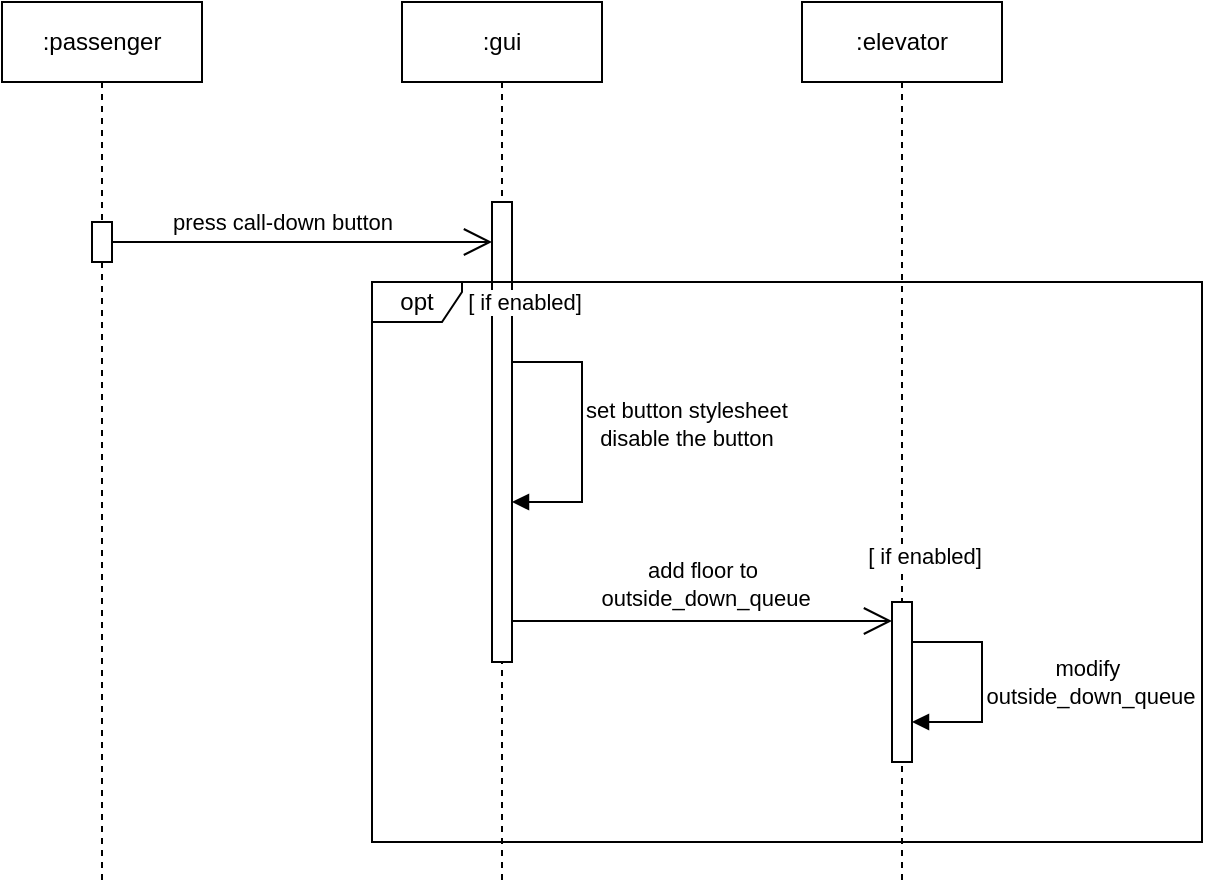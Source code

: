 <mxfile version="24.2.5" type="device">
  <diagram name="Page-1" id="2YBvvXClWsGukQMizWep">
    <mxGraphModel dx="1043" dy="558" grid="1" gridSize="10" guides="1" tooltips="1" connect="1" arrows="1" fold="1" page="1" pageScale="1" pageWidth="850" pageHeight="1100" math="0" shadow="0">
      <root>
        <mxCell id="0" />
        <mxCell id="1" parent="0" />
        <mxCell id="aM9ryv3xv72pqoxQDRHE-1" value=":passenger" style="shape=umlLifeline;perimeter=lifelinePerimeter;whiteSpace=wrap;html=1;container=0;dropTarget=0;collapsible=0;recursiveResize=0;outlineConnect=0;portConstraint=eastwest;newEdgeStyle={&quot;edgeStyle&quot;:&quot;elbowEdgeStyle&quot;,&quot;elbow&quot;:&quot;vertical&quot;,&quot;curved&quot;:0,&quot;rounded&quot;:0};" parent="1" vertex="1">
          <mxGeometry x="40" y="40" width="100" height="440" as="geometry" />
        </mxCell>
        <mxCell id="E3HLz6WKEP3IaX9j87WI-4" value="" style="html=1;points=[[0,0,0,0,5],[0,1,0,0,-5],[1,0,0,0,5],[1,1,0,0,-5]];perimeter=orthogonalPerimeter;outlineConnect=0;targetShapes=umlLifeline;portConstraint=eastwest;newEdgeStyle={&quot;curved&quot;:0,&quot;rounded&quot;:0};" vertex="1" parent="aM9ryv3xv72pqoxQDRHE-1">
          <mxGeometry x="45" y="110" width="10" height="20" as="geometry" />
        </mxCell>
        <mxCell id="aM9ryv3xv72pqoxQDRHE-5" value=":gui" style="shape=umlLifeline;perimeter=lifelinePerimeter;whiteSpace=wrap;html=1;container=0;dropTarget=0;collapsible=0;recursiveResize=0;outlineConnect=0;portConstraint=eastwest;newEdgeStyle={&quot;edgeStyle&quot;:&quot;elbowEdgeStyle&quot;,&quot;elbow&quot;:&quot;vertical&quot;,&quot;curved&quot;:0,&quot;rounded&quot;:0};" parent="1" vertex="1">
          <mxGeometry x="240" y="40" width="100" height="440" as="geometry" />
        </mxCell>
        <mxCell id="E3HLz6WKEP3IaX9j87WI-7" value="" style="html=1;points=[[0,0,0,0,5],[0,1,0,0,-5],[1,0,0,0,5],[1,1,0,0,-5]];perimeter=orthogonalPerimeter;outlineConnect=0;targetShapes=umlLifeline;portConstraint=eastwest;newEdgeStyle={&quot;curved&quot;:0,&quot;rounded&quot;:0};" vertex="1" parent="aM9ryv3xv72pqoxQDRHE-5">
          <mxGeometry x="45" y="100" width="10" height="230" as="geometry" />
        </mxCell>
        <mxCell id="E3HLz6WKEP3IaX9j87WI-9" value="" style="html=1;align=left;spacingLeft=2;endArrow=block;rounded=0;edgeStyle=orthogonalEdgeStyle;curved=0;rounded=0;" edge="1" parent="aM9ryv3xv72pqoxQDRHE-5">
          <mxGeometry relative="1" as="geometry">
            <mxPoint x="55.0" y="180" as="sourcePoint" />
            <Array as="points">
              <mxPoint x="90" y="180" />
              <mxPoint x="90" y="250" />
              <mxPoint x="55" y="250" />
            </Array>
            <mxPoint x="55" y="250" as="targetPoint" />
          </mxGeometry>
        </mxCell>
        <mxCell id="E3HLz6WKEP3IaX9j87WI-12" value="[ if enabled]" style="edgeLabel;html=1;align=center;verticalAlign=middle;resizable=0;points=[];" vertex="1" connectable="0" parent="E3HLz6WKEP3IaX9j87WI-9">
          <mxGeometry x="-0.131" y="-3" relative="1" as="geometry">
            <mxPoint x="-26" y="-56" as="offset" />
          </mxGeometry>
        </mxCell>
        <mxCell id="E3HLz6WKEP3IaX9j87WI-15" value="set button stylesheet&lt;div&gt;disable the button&lt;/div&gt;" style="edgeLabel;html=1;align=center;verticalAlign=middle;resizable=0;points=[];" vertex="1" connectable="0" parent="E3HLz6WKEP3IaX9j87WI-9">
          <mxGeometry x="-0.056" relative="1" as="geometry">
            <mxPoint x="52" as="offset" />
          </mxGeometry>
        </mxCell>
        <mxCell id="E3HLz6WKEP3IaX9j87WI-1" value=":elevator" style="shape=umlLifeline;perimeter=lifelinePerimeter;whiteSpace=wrap;html=1;container=0;dropTarget=0;collapsible=0;recursiveResize=0;outlineConnect=0;portConstraint=eastwest;newEdgeStyle={&quot;edgeStyle&quot;:&quot;elbowEdgeStyle&quot;,&quot;elbow&quot;:&quot;vertical&quot;,&quot;curved&quot;:0,&quot;rounded&quot;:0};" vertex="1" parent="1">
          <mxGeometry x="440" y="40" width="100" height="440" as="geometry" />
        </mxCell>
        <mxCell id="E3HLz6WKEP3IaX9j87WI-2" value="" style="endArrow=open;endFill=1;endSize=12;html=1;rounded=0;" edge="1" parent="1" source="E3HLz6WKEP3IaX9j87WI-4" target="E3HLz6WKEP3IaX9j87WI-7">
          <mxGeometry width="160" relative="1" as="geometry">
            <mxPoint x="100" y="160" as="sourcePoint" />
            <mxPoint x="280" y="160" as="targetPoint" />
          </mxGeometry>
        </mxCell>
        <mxCell id="E3HLz6WKEP3IaX9j87WI-3" value="press call-down button" style="edgeLabel;html=1;align=center;verticalAlign=middle;resizable=0;points=[];" vertex="1" connectable="0" parent="E3HLz6WKEP3IaX9j87WI-2">
          <mxGeometry x="0.195" y="-3" relative="1" as="geometry">
            <mxPoint x="-29" y="-13" as="offset" />
          </mxGeometry>
        </mxCell>
        <mxCell id="E3HLz6WKEP3IaX9j87WI-10" value="opt" style="shape=umlFrame;whiteSpace=wrap;html=1;pointerEvents=0;width=45;height=20;" vertex="1" parent="1">
          <mxGeometry x="225" y="180" width="415" height="280" as="geometry" />
        </mxCell>
        <mxCell id="E3HLz6WKEP3IaX9j87WI-16" value="" style="html=1;points=[[0,0,0,0,5],[0,1,0,0,-5],[1,0,0,0,5],[1,1,0,0,-5]];perimeter=orthogonalPerimeter;outlineConnect=0;targetShapes=umlLifeline;portConstraint=eastwest;newEdgeStyle={&quot;curved&quot;:0,&quot;rounded&quot;:0};" vertex="1" parent="1">
          <mxGeometry x="485" y="340" width="10" height="80" as="geometry" />
        </mxCell>
        <mxCell id="E3HLz6WKEP3IaX9j87WI-18" value="" style="endArrow=open;endFill=1;endSize=12;html=1;rounded=0;" edge="1" parent="1">
          <mxGeometry width="160" relative="1" as="geometry">
            <mxPoint x="295" y="349.5" as="sourcePoint" />
            <mxPoint x="485" y="349.5" as="targetPoint" />
          </mxGeometry>
        </mxCell>
        <mxCell id="E3HLz6WKEP3IaX9j87WI-19" value="add floor to&lt;div&gt;&amp;nbsp;outside_down_queue&lt;/div&gt;" style="edgeLabel;html=1;align=center;verticalAlign=middle;resizable=0;points=[];" vertex="1" connectable="0" parent="E3HLz6WKEP3IaX9j87WI-18">
          <mxGeometry x="-0.026" y="2" relative="1" as="geometry">
            <mxPoint x="2" y="-17" as="offset" />
          </mxGeometry>
        </mxCell>
        <mxCell id="E3HLz6WKEP3IaX9j87WI-20" value="" style="html=1;align=left;spacingLeft=2;endArrow=block;rounded=0;edgeStyle=orthogonalEdgeStyle;curved=0;rounded=0;" edge="1" parent="1">
          <mxGeometry relative="1" as="geometry">
            <mxPoint x="495" y="360" as="sourcePoint" />
            <Array as="points">
              <mxPoint x="495" y="360" />
              <mxPoint x="530" y="360" />
              <mxPoint x="530" y="400" />
              <mxPoint x="495" y="400" />
            </Array>
            <mxPoint x="495" y="400" as="targetPoint" />
          </mxGeometry>
        </mxCell>
        <mxCell id="E3HLz6WKEP3IaX9j87WI-21" value="[ if enabled]" style="edgeLabel;html=1;align=center;verticalAlign=middle;resizable=0;points=[];" vertex="1" connectable="0" parent="E3HLz6WKEP3IaX9j87WI-20">
          <mxGeometry x="-0.131" y="-3" relative="1" as="geometry">
            <mxPoint x="-26" y="-56" as="offset" />
          </mxGeometry>
        </mxCell>
        <mxCell id="E3HLz6WKEP3IaX9j87WI-22" value="modify&amp;nbsp;&lt;div&gt;outside_down_queue&lt;/div&gt;" style="edgeLabel;html=1;align=center;verticalAlign=middle;resizable=0;points=[];" vertex="1" connectable="0" parent="E3HLz6WKEP3IaX9j87WI-20">
          <mxGeometry x="-0.056" relative="1" as="geometry">
            <mxPoint x="54" y="3" as="offset" />
          </mxGeometry>
        </mxCell>
      </root>
    </mxGraphModel>
  </diagram>
</mxfile>
